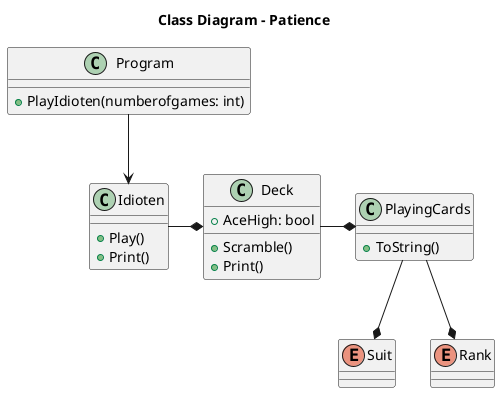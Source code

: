 @startuml Business Logic 
title Class Diagram - Patience 

enum Suit
enum Rank

class Idioten
{
  +Play()
  +Print()
}
class Deck 
{
  +AceHigh: bool
  +Scramble()
  +Print()
}

class PlayingCards
{
  +ToString()
}

class Program 
{
  +PlayIdioten(numberofgames: int) 
}

Idioten -*  Deck
Deck -* PlayingCards
PlayingCards -down-* Suit
PlayingCards -down-* Rank
Program -down-> Idioten

@enduml